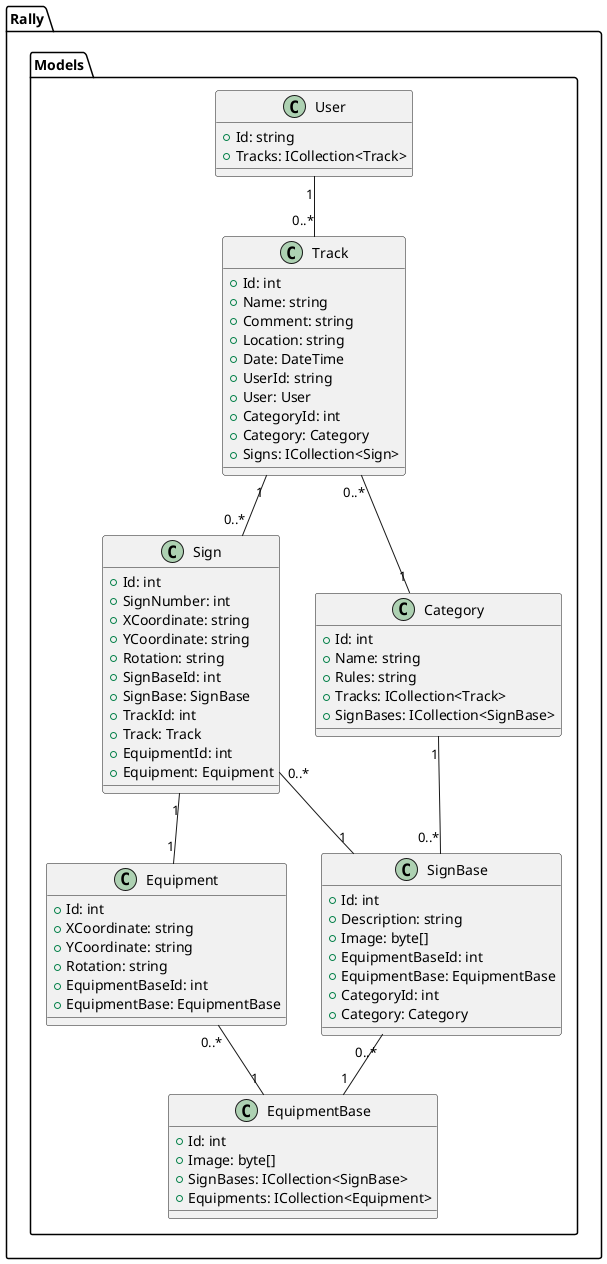 @startuml Design Class Diagram for models

namespace Rally.Models {
    class User {
        + Id: string
        + Tracks: ICollection<Track>
    }

    class Track {
        + Id: int
        + Name: string
        + Comment: string
        + Location: string
        + Date: DateTime
        + UserId: string
        + User: User
        + CategoryId: int
        + Category: Category
        + Signs: ICollection<Sign>
    }

    class Sign {
        + Id: int
        + SignNumber: int
        + XCoordinate: string
        + YCoordinate: string
        + Rotation: string
        + SignBaseId: int
        + SignBase: SignBase
        + TrackId: int
        + Track: Track
        + EquipmentId: int
        + Equipment: Equipment
    }

    class Equipment {
        + Id: int
        + XCoordinate: string
        + YCoordinate: string
        + Rotation: string
        + EquipmentBaseId: int
        + EquipmentBase: EquipmentBase
    }

    class EquipmentBase {
        + Id: int
        + Image: byte[]
        + SignBases: ICollection<SignBase>
        + Equipments: ICollection<Equipment>
    }

    class SignBase {
        + Id: int
        + Description: string
        + Image: byte[]
        + EquipmentBaseId: int
        + EquipmentBase: EquipmentBase
        + CategoryId: int
        + Category: Category
    }

    class Category {
        + Id: int
        + Name: string
        + Rules: string
        + Tracks: ICollection<Track>
        + SignBases: ICollection<SignBase>
    }

    User "1" -- "0..*" Track
    Track "0..*" -- "1" Category
    Track "1" -- "0..*" Sign
    Sign "0..*" -- "1" SignBase
    Sign "1" -- "1" Equipment
    Equipment "0..*" -- "1" EquipmentBase
    SignBase "0..*" -- "1" EquipmentBase
    Category "1" -- "0..*" SignBase

}

@enduml